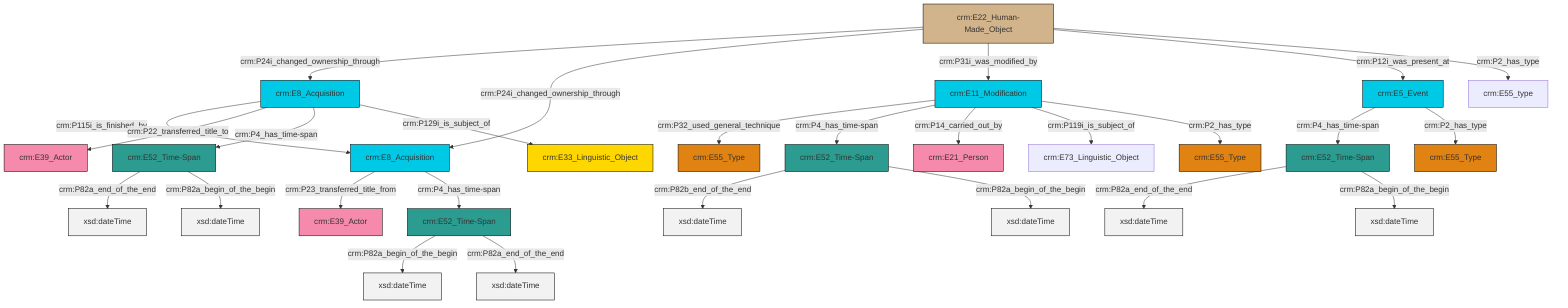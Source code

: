 graph TD
classDef Literal fill:#f2f2f2,stroke:#000000;
classDef CRM_Entity fill:#FFFFFF,stroke:#000000;
classDef Temporal_Entity fill:#00C9E6, stroke:#000000;
classDef Type fill:#E18312, stroke:#000000;
classDef Time-Span fill:#2C9C91, stroke:#000000;
classDef Appellation fill:#FFEB7F, stroke:#000000;
classDef Place fill:#008836, stroke:#000000;
classDef Persistent_Item fill:#B266B2, stroke:#000000;
classDef Conceptual_Object fill:#FFD700, stroke:#000000;
classDef Physical_Thing fill:#D2B48C, stroke:#000000;
classDef Actor fill:#f58aad, stroke:#000000;
classDef PC_Classes fill:#4ce600, stroke:#000000;
classDef Multi fill:#cccccc,stroke:#000000;

2["crm:E52_Time-Span"]:::Time-Span -->|crm:P82a_end_of_the_end| 3[xsd:dateTime]:::Literal
4["crm:E11_Modification"]:::Temporal_Entity -->|crm:P32_used_general_technique| 5["crm:E55_Type"]:::Type
8["crm:E22_Human-Made_Object"]:::Physical_Thing -->|crm:P24i_changed_ownership_through| 9["crm:E8_Acquisition"]:::Temporal_Entity
9["crm:E8_Acquisition"]:::Temporal_Entity -->|crm:P115i_is_finished_by| 15["crm:E8_Acquisition"]:::Temporal_Entity
4["crm:E11_Modification"]:::Temporal_Entity -->|crm:P4_has_time-span| 17["crm:E52_Time-Span"]:::Time-Span
17["crm:E52_Time-Span"]:::Time-Span -->|crm:P82b_end_of_the_end| 20[xsd:dateTime]:::Literal
8["crm:E22_Human-Made_Object"]:::Physical_Thing -->|crm:P24i_changed_ownership_through| 15["crm:E8_Acquisition"]:::Temporal_Entity
4["crm:E11_Modification"]:::Temporal_Entity -->|crm:P14_carried_out_by| 23["crm:E21_Person"]:::Actor
4["crm:E11_Modification"]:::Temporal_Entity -->|crm:P119i_is_subject_of| 29["crm:E73_Linguistic_Object"]:::Default
8["crm:E22_Human-Made_Object"]:::Physical_Thing -->|crm:P31i_was_modified_by| 4["crm:E11_Modification"]:::Temporal_Entity
6["crm:E52_Time-Span"]:::Time-Span -->|crm:P82a_begin_of_the_begin| 30[xsd:dateTime]:::Literal
4["crm:E11_Modification"]:::Temporal_Entity -->|crm:P2_has_type| 24["crm:E55_Type"]:::Type
13["crm:E52_Time-Span"]:::Time-Span -->|crm:P82a_end_of_the_end| 31[xsd:dateTime]:::Literal
6["crm:E52_Time-Span"]:::Time-Span -->|crm:P82a_end_of_the_end| 33[xsd:dateTime]:::Literal
11["crm:E5_Event"]:::Temporal_Entity -->|crm:P4_has_time-span| 2["crm:E52_Time-Span"]:::Time-Span
11["crm:E5_Event"]:::Temporal_Entity -->|crm:P2_has_type| 0["crm:E55_Type"]:::Type
13["crm:E52_Time-Span"]:::Time-Span -->|crm:P82a_begin_of_the_begin| 35[xsd:dateTime]:::Literal
15["crm:E8_Acquisition"]:::Temporal_Entity -->|crm:P23_transferred_title_from| 26["crm:E39_Actor"]:::Actor
9["crm:E8_Acquisition"]:::Temporal_Entity -->|crm:P22_transferred_title_to| 36["crm:E39_Actor"]:::Actor
17["crm:E52_Time-Span"]:::Time-Span -->|crm:P82a_begin_of_the_begin| 37[xsd:dateTime]:::Literal
15["crm:E8_Acquisition"]:::Temporal_Entity -->|crm:P4_has_time-span| 6["crm:E52_Time-Span"]:::Time-Span
9["crm:E8_Acquisition"]:::Temporal_Entity -->|crm:P4_has_time-span| 13["crm:E52_Time-Span"]:::Time-Span
8["crm:E22_Human-Made_Object"]:::Physical_Thing -->|crm:P12i_was_present_at| 11["crm:E5_Event"]:::Temporal_Entity
2["crm:E52_Time-Span"]:::Time-Span -->|crm:P82a_begin_of_the_begin| 41[xsd:dateTime]:::Literal
9["crm:E8_Acquisition"]:::Temporal_Entity -->|crm:P129i_is_subject_of| 18["crm:E33_Linguistic_Object"]:::Conceptual_Object
8["crm:E22_Human-Made_Object"]:::Physical_Thing -->|crm:P2_has_type| 42["crm:E55_type"]:::Default